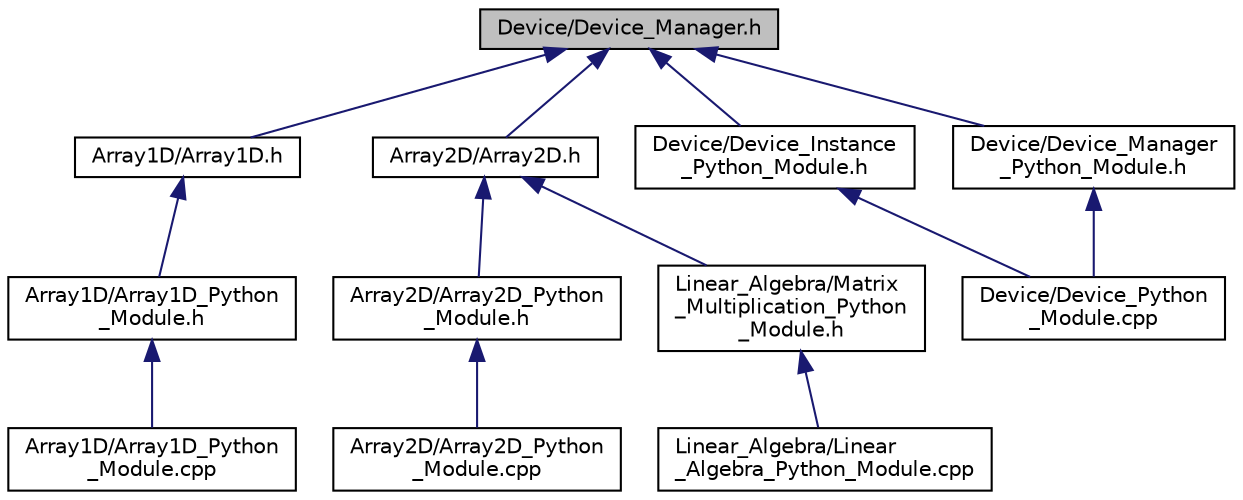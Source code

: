 digraph "Device/Device_Manager.h"
{
 // INTERACTIVE_SVG=YES
 // LATEX_PDF_SIZE
  bgcolor="transparent";
  edge [fontname="Helvetica",fontsize="10",labelfontname="Helvetica",labelfontsize="10"];
  node [fontname="Helvetica",fontsize="10",shape=record];
  Node1 [label="Device/Device_Manager.h",height=0.2,width=0.4,color="black", fillcolor="grey75", style="filled", fontcolor="black",tooltip="Device instance for device selection in PySYCL."];
  Node1 -> Node2 [dir="back",color="midnightblue",fontsize="10",style="solid",fontname="Helvetica"];
  Node2 [label="Array1D/Array1D.h",height=0.2,width=0.4,color="black",URL="$_array1_d_8h.html",tooltip="Array1D in PySYCL."];
  Node2 -> Node3 [dir="back",color="midnightblue",fontsize="10",style="solid",fontname="Helvetica"];
  Node3 [label="Array1D/Array1D_Python\l_Module.h",height=0.2,width=0.4,color="black",URL="$_array1_d___python___module_8h.html",tooltip="Python module for an array_1d object in PySYCL."];
  Node3 -> Node4 [dir="back",color="midnightblue",fontsize="10",style="solid",fontname="Helvetica"];
  Node4 [label="Array1D/Array1D_Python\l_Module.cpp",height=0.2,width=0.4,color="black",URL="$_array1_d___python___module_8cpp.html",tooltip="Python module for array_1d in PySYCL."];
  Node1 -> Node5 [dir="back",color="midnightblue",fontsize="10",style="solid",fontname="Helvetica"];
  Node5 [label="Array2D/Array2D.h",height=0.2,width=0.4,color="black",URL="$_array2_d_8h.html",tooltip="Array2D in PySYCL."];
  Node5 -> Node6 [dir="back",color="midnightblue",fontsize="10",style="solid",fontname="Helvetica"];
  Node6 [label="Array2D/Array2D_Python\l_Module.h",height=0.2,width=0.4,color="black",URL="$_array2_d___python___module_8h.html",tooltip="Python module for an array_2d object in PySYCL."];
  Node6 -> Node7 [dir="back",color="midnightblue",fontsize="10",style="solid",fontname="Helvetica"];
  Node7 [label="Array2D/Array2D_Python\l_Module.cpp",height=0.2,width=0.4,color="black",URL="$_array2_d___python___module_8cpp.html",tooltip="Python module for array_2d in PySYCL."];
  Node5 -> Node8 [dir="back",color="midnightblue",fontsize="10",style="solid",fontname="Helvetica"];
  Node8 [label="Linear_Algebra/Matrix\l_Multiplication_Python\l_Module.h",height=0.2,width=0.4,color="black",URL="$_matrix___multiplication___python___module_8h.html",tooltip="Python module for a matrix multiplication in PySYCL."];
  Node8 -> Node9 [dir="back",color="midnightblue",fontsize="10",style="solid",fontname="Helvetica"];
  Node9 [label="Linear_Algebra/Linear\l_Algebra_Python_Module.cpp",height=0.2,width=0.4,color="black",URL="$_linear___algebra___python___module_8cpp.html",tooltip="Python module for linalg in PySYCL."];
  Node1 -> Node10 [dir="back",color="midnightblue",fontsize="10",style="solid",fontname="Helvetica"];
  Node10 [label="Device/Device_Instance\l_Python_Module.h",height=0.2,width=0.4,color="black",URL="$_device___instance___python___module_8h.html",tooltip="Python module for device instance in PySYCL."];
  Node10 -> Node11 [dir="back",color="midnightblue",fontsize="10",style="solid",fontname="Helvetica"];
  Node11 [label="Device/Device_Python\l_Module.cpp",height=0.2,width=0.4,color="black",URL="$_device___python___module_8cpp.html",tooltip="Python module for device in PySYCL."];
  Node1 -> Node12 [dir="back",color="midnightblue",fontsize="10",style="solid",fontname="Helvetica"];
  Node12 [label="Device/Device_Manager\l_Python_Module.h",height=0.2,width=0.4,color="black",URL="$_device___manager___python___module_8h.html",tooltip="Python module for device instance in PySYCL."];
  Node12 -> Node11 [dir="back",color="midnightblue",fontsize="10",style="solid",fontname="Helvetica"];
}
